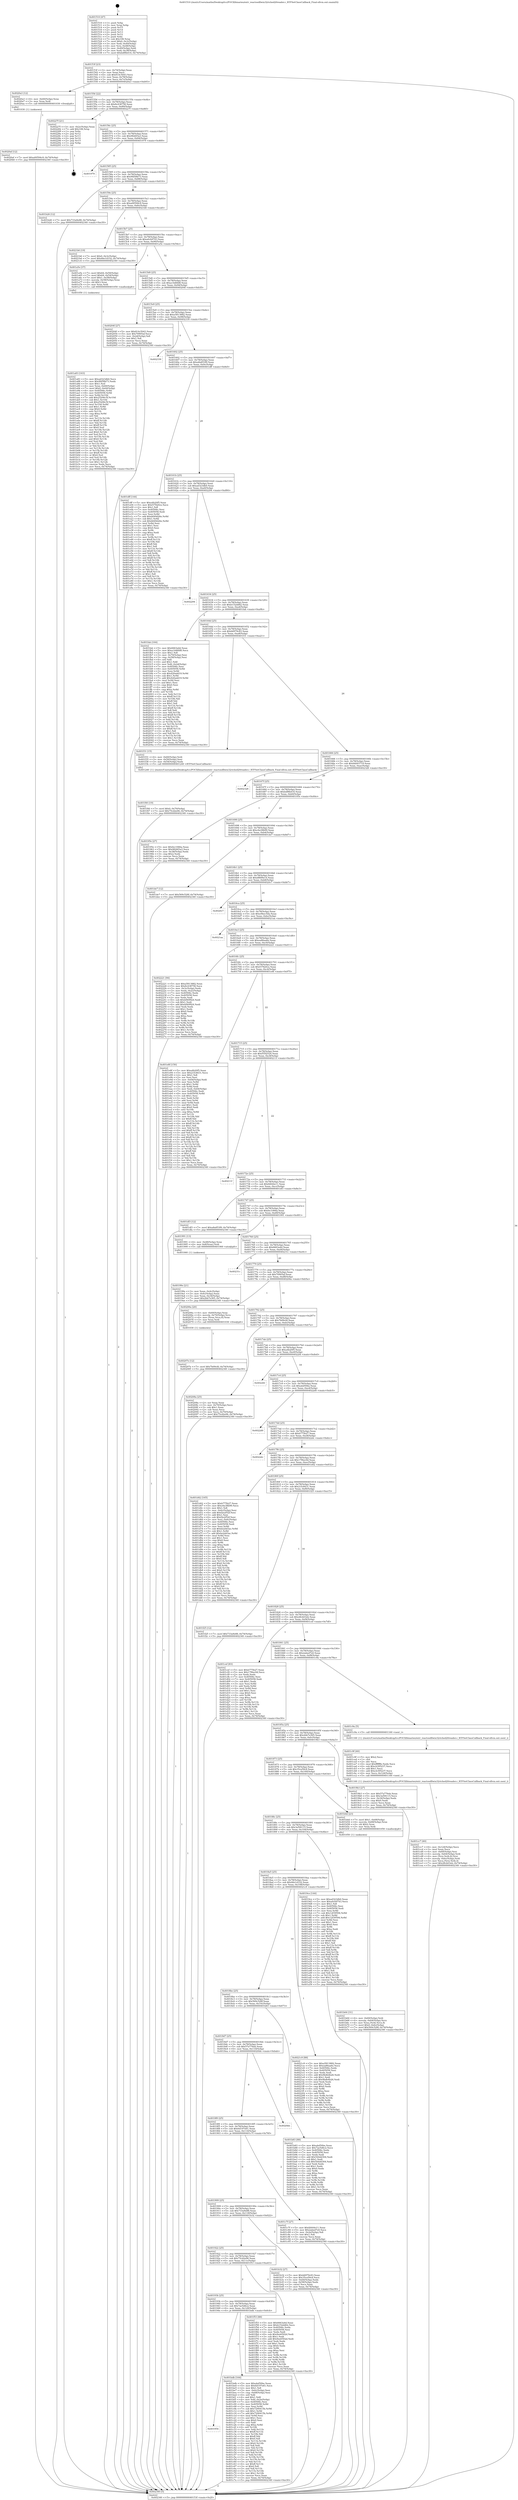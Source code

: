 digraph "0x401510" {
  label = "0x401510 (/mnt/c/Users/mathe/Desktop/tcc/POCII/binaries/extr_reactosdllwin32riched20reader.c_RTFSetClassCallback_Final-ollvm.out::main(0))"
  labelloc = "t"
  node[shape=record]

  Entry [label="",width=0.3,height=0.3,shape=circle,fillcolor=black,style=filled]
  "0x40153f" [label="{
     0x40153f [23]\l
     | [instrs]\l
     &nbsp;&nbsp;0x40153f \<+3\>: mov -0x74(%rbp),%eax\l
     &nbsp;&nbsp;0x401542 \<+2\>: mov %eax,%ecx\l
     &nbsp;&nbsp;0x401544 \<+6\>: sub $0x814c5043,%ecx\l
     &nbsp;&nbsp;0x40154a \<+3\>: mov %eax,-0x78(%rbp)\l
     &nbsp;&nbsp;0x40154d \<+3\>: mov %ecx,-0x7c(%rbp)\l
     &nbsp;&nbsp;0x401550 \<+6\>: je 00000000004020a3 \<main+0xb93\>\l
  }"]
  "0x4020a3" [label="{
     0x4020a3 [12]\l
     | [instrs]\l
     &nbsp;&nbsp;0x4020a3 \<+4\>: mov -0x60(%rbp),%rax\l
     &nbsp;&nbsp;0x4020a7 \<+3\>: mov %rax,%rdi\l
     &nbsp;&nbsp;0x4020aa \<+5\>: call 0000000000401030 \<free@plt\>\l
     | [calls]\l
     &nbsp;&nbsp;0x401030 \{1\} (unknown)\l
  }"]
  "0x401556" [label="{
     0x401556 [22]\l
     | [instrs]\l
     &nbsp;&nbsp;0x401556 \<+5\>: jmp 000000000040155b \<main+0x4b\>\l
     &nbsp;&nbsp;0x40155b \<+3\>: mov -0x78(%rbp),%eax\l
     &nbsp;&nbsp;0x40155e \<+5\>: sub $0x8c438758,%eax\l
     &nbsp;&nbsp;0x401563 \<+3\>: mov %eax,-0x80(%rbp)\l
     &nbsp;&nbsp;0x401566 \<+6\>: je 000000000040227f \<main+0xd6f\>\l
  }"]
  Exit [label="",width=0.3,height=0.3,shape=circle,fillcolor=black,style=filled,peripheries=2]
  "0x40227f" [label="{
     0x40227f [21]\l
     | [instrs]\l
     &nbsp;&nbsp;0x40227f \<+3\>: mov -0x2c(%rbp),%eax\l
     &nbsp;&nbsp;0x402282 \<+7\>: add $0x108,%rsp\l
     &nbsp;&nbsp;0x402289 \<+1\>: pop %rbx\l
     &nbsp;&nbsp;0x40228a \<+2\>: pop %r12\l
     &nbsp;&nbsp;0x40228c \<+2\>: pop %r13\l
     &nbsp;&nbsp;0x40228e \<+2\>: pop %r14\l
     &nbsp;&nbsp;0x402290 \<+2\>: pop %r15\l
     &nbsp;&nbsp;0x402292 \<+1\>: pop %rbp\l
     &nbsp;&nbsp;0x402293 \<+1\>: ret\l
  }"]
  "0x40156c" [label="{
     0x40156c [25]\l
     | [instrs]\l
     &nbsp;&nbsp;0x40156c \<+5\>: jmp 0000000000401571 \<main+0x61\>\l
     &nbsp;&nbsp;0x401571 \<+3\>: mov -0x78(%rbp),%eax\l
     &nbsp;&nbsp;0x401574 \<+5\>: sub $0x9826f3a3,%eax\l
     &nbsp;&nbsp;0x401579 \<+6\>: mov %eax,-0x84(%rbp)\l
     &nbsp;&nbsp;0x40157f \<+6\>: je 0000000000401979 \<main+0x469\>\l
  }"]
  "0x4020af" [label="{
     0x4020af [12]\l
     | [instrs]\l
     &nbsp;&nbsp;0x4020af \<+7\>: movl $0xa00594c9,-0x74(%rbp)\l
     &nbsp;&nbsp;0x4020b6 \<+5\>: jmp 0000000000402340 \<main+0xe30\>\l
  }"]
  "0x401979" [label="{
     0x401979\l
  }", style=dashed]
  "0x401585" [label="{
     0x401585 [25]\l
     | [instrs]\l
     &nbsp;&nbsp;0x401585 \<+5\>: jmp 000000000040158a \<main+0x7a\>\l
     &nbsp;&nbsp;0x40158a \<+3\>: mov -0x78(%rbp),%eax\l
     &nbsp;&nbsp;0x40158d \<+5\>: sub $0x9fd58b73,%eax\l
     &nbsp;&nbsp;0x401592 \<+6\>: mov %eax,-0x88(%rbp)\l
     &nbsp;&nbsp;0x401598 \<+6\>: je 0000000000401b26 \<main+0x616\>\l
  }"]
  "0x40207e" [label="{
     0x40207e [12]\l
     | [instrs]\l
     &nbsp;&nbsp;0x40207e \<+7\>: movl $0x7b09cfd,-0x74(%rbp)\l
     &nbsp;&nbsp;0x402085 \<+5\>: jmp 0000000000402340 \<main+0xe30\>\l
  }"]
  "0x401b26" [label="{
     0x401b26 [12]\l
     | [instrs]\l
     &nbsp;&nbsp;0x401b26 \<+7\>: movl $0x733a9e88,-0x74(%rbp)\l
     &nbsp;&nbsp;0x401b2d \<+5\>: jmp 0000000000402340 \<main+0xe30\>\l
  }"]
  "0x40159e" [label="{
     0x40159e [25]\l
     | [instrs]\l
     &nbsp;&nbsp;0x40159e \<+5\>: jmp 00000000004015a3 \<main+0x93\>\l
     &nbsp;&nbsp;0x4015a3 \<+3\>: mov -0x78(%rbp),%eax\l
     &nbsp;&nbsp;0x4015a6 \<+5\>: sub $0xa00594c9,%eax\l
     &nbsp;&nbsp;0x4015ab \<+6\>: mov %eax,-0x8c(%rbp)\l
     &nbsp;&nbsp;0x4015b1 \<+6\>: je 00000000004021b6 \<main+0xca6\>\l
  }"]
  "0x401f40" [label="{
     0x401f40 [19]\l
     | [instrs]\l
     &nbsp;&nbsp;0x401f40 \<+7\>: movl $0x0,-0x70(%rbp)\l
     &nbsp;&nbsp;0x401f47 \<+7\>: movl $0x75cd2e06,-0x74(%rbp)\l
     &nbsp;&nbsp;0x401f4e \<+5\>: jmp 0000000000402340 \<main+0xe30\>\l
  }"]
  "0x4021b6" [label="{
     0x4021b6 [19]\l
     | [instrs]\l
     &nbsp;&nbsp;0x4021b6 \<+7\>: movl $0x0,-0x3c(%rbp)\l
     &nbsp;&nbsp;0x4021bd \<+7\>: movl $0x46e1d332,-0x74(%rbp)\l
     &nbsp;&nbsp;0x4021c4 \<+5\>: jmp 0000000000402340 \<main+0xe30\>\l
  }"]
  "0x4015b7" [label="{
     0x4015b7 [25]\l
     | [instrs]\l
     &nbsp;&nbsp;0x4015b7 \<+5\>: jmp 00000000004015bc \<main+0xac\>\l
     &nbsp;&nbsp;0x4015bc \<+3\>: mov -0x78(%rbp),%eax\l
     &nbsp;&nbsp;0x4015bf \<+5\>: sub $0xa0cb9743,%eax\l
     &nbsp;&nbsp;0x4015c4 \<+6\>: mov %eax,-0x90(%rbp)\l
     &nbsp;&nbsp;0x4015ca \<+6\>: je 0000000000401a5e \<main+0x54e\>\l
  }"]
  "0x401cc7" [label="{
     0x401cc7 [40]\l
     | [instrs]\l
     &nbsp;&nbsp;0x401cc7 \<+6\>: mov -0x124(%rbp),%ecx\l
     &nbsp;&nbsp;0x401ccd \<+3\>: imul %eax,%ecx\l
     &nbsp;&nbsp;0x401cd0 \<+4\>: mov -0x60(%rbp),%rsi\l
     &nbsp;&nbsp;0x401cd4 \<+4\>: movslq -0x64(%rbp),%rdi\l
     &nbsp;&nbsp;0x401cd8 \<+4\>: mov (%rsi,%rdi,8),%rsi\l
     &nbsp;&nbsp;0x401cdc \<+4\>: movslq -0x6c(%rbp),%rdi\l
     &nbsp;&nbsp;0x401ce0 \<+3\>: mov %ecx,(%rsi,%rdi,4)\l
     &nbsp;&nbsp;0x401ce3 \<+7\>: movl $0x28cb03eb,-0x74(%rbp)\l
     &nbsp;&nbsp;0x401cea \<+5\>: jmp 0000000000402340 \<main+0xe30\>\l
  }"]
  "0x401a5e" [label="{
     0x401a5e [37]\l
     | [instrs]\l
     &nbsp;&nbsp;0x401a5e \<+7\>: movl $0x64,-0x50(%rbp)\l
     &nbsp;&nbsp;0x401a65 \<+7\>: movl $0x64,-0x54(%rbp)\l
     &nbsp;&nbsp;0x401a6c \<+7\>: movl $0x1,-0x58(%rbp)\l
     &nbsp;&nbsp;0x401a73 \<+4\>: movslq -0x58(%rbp),%rax\l
     &nbsp;&nbsp;0x401a77 \<+4\>: shl $0x3,%rax\l
     &nbsp;&nbsp;0x401a7b \<+3\>: mov %rax,%rdi\l
     &nbsp;&nbsp;0x401a7e \<+5\>: call 0000000000401050 \<malloc@plt\>\l
     | [calls]\l
     &nbsp;&nbsp;0x401050 \{1\} (unknown)\l
  }"]
  "0x4015d0" [label="{
     0x4015d0 [25]\l
     | [instrs]\l
     &nbsp;&nbsp;0x4015d0 \<+5\>: jmp 00000000004015d5 \<main+0xc5\>\l
     &nbsp;&nbsp;0x4015d5 \<+3\>: mov -0x78(%rbp),%eax\l
     &nbsp;&nbsp;0x4015d8 \<+5\>: sub $0xa14d6fd8,%eax\l
     &nbsp;&nbsp;0x4015dd \<+6\>: mov %eax,-0x94(%rbp)\l
     &nbsp;&nbsp;0x4015e3 \<+6\>: je 000000000040204f \<main+0xb3f\>\l
  }"]
  "0x401c9f" [label="{
     0x401c9f [40]\l
     | [instrs]\l
     &nbsp;&nbsp;0x401c9f \<+5\>: mov $0x2,%ecx\l
     &nbsp;&nbsp;0x401ca4 \<+1\>: cltd\l
     &nbsp;&nbsp;0x401ca5 \<+2\>: idiv %ecx\l
     &nbsp;&nbsp;0x401ca7 \<+6\>: imul $0xfffffffe,%edx,%ecx\l
     &nbsp;&nbsp;0x401cad \<+6\>: sub $0xcb395237,%ecx\l
     &nbsp;&nbsp;0x401cb3 \<+3\>: add $0x1,%ecx\l
     &nbsp;&nbsp;0x401cb6 \<+6\>: add $0xcb395237,%ecx\l
     &nbsp;&nbsp;0x401cbc \<+6\>: mov %ecx,-0x124(%rbp)\l
     &nbsp;&nbsp;0x401cc2 \<+5\>: call 0000000000401160 \<next_i\>\l
     | [calls]\l
     &nbsp;&nbsp;0x401160 \{1\} (/mnt/c/Users/mathe/Desktop/tcc/POCII/binaries/extr_reactosdllwin32riched20reader.c_RTFSetClassCallback_Final-ollvm.out::next_i)\l
  }"]
  "0x40204f" [label="{
     0x40204f [27]\l
     | [instrs]\l
     &nbsp;&nbsp;0x40204f \<+5\>: mov $0x814c5043,%eax\l
     &nbsp;&nbsp;0x402054 \<+5\>: mov $0x70905af,%ecx\l
     &nbsp;&nbsp;0x402059 \<+3\>: mov -0x2d(%rbp),%dl\l
     &nbsp;&nbsp;0x40205c \<+3\>: test $0x1,%dl\l
     &nbsp;&nbsp;0x40205f \<+3\>: cmovne %ecx,%eax\l
     &nbsp;&nbsp;0x402062 \<+3\>: mov %eax,-0x74(%rbp)\l
     &nbsp;&nbsp;0x402065 \<+5\>: jmp 0000000000402340 \<main+0xe30\>\l
  }"]
  "0x4015e9" [label="{
     0x4015e9 [25]\l
     | [instrs]\l
     &nbsp;&nbsp;0x4015e9 \<+5\>: jmp 00000000004015ee \<main+0xde\>\l
     &nbsp;&nbsp;0x4015ee \<+3\>: mov -0x78(%rbp),%eax\l
     &nbsp;&nbsp;0x4015f1 \<+5\>: sub $0xa5813882,%eax\l
     &nbsp;&nbsp;0x4015f6 \<+6\>: mov %eax,-0x98(%rbp)\l
     &nbsp;&nbsp;0x4015fc \<+6\>: je 0000000000402339 \<main+0xe29\>\l
  }"]
  "0x401954" [label="{
     0x401954\l
  }", style=dashed]
  "0x402339" [label="{
     0x402339\l
  }", style=dashed]
  "0x401602" [label="{
     0x401602 [25]\l
     | [instrs]\l
     &nbsp;&nbsp;0x401602 \<+5\>: jmp 0000000000401607 \<main+0xf7\>\l
     &nbsp;&nbsp;0x401607 \<+3\>: mov -0x78(%rbp),%eax\l
     &nbsp;&nbsp;0x40160a \<+5\>: sub $0xa8a853f9,%eax\l
     &nbsp;&nbsp;0x40160f \<+6\>: mov %eax,-0x9c(%rbp)\l
     &nbsp;&nbsp;0x401615 \<+6\>: je 0000000000401dff \<main+0x8ef\>\l
  }"]
  "0x401bdb" [label="{
     0x401bdb [164]\l
     | [instrs]\l
     &nbsp;&nbsp;0x401bdb \<+5\>: mov $0xabd50be,%eax\l
     &nbsp;&nbsp;0x401be0 \<+5\>: mov $0x6d197e61,%ecx\l
     &nbsp;&nbsp;0x401be5 \<+2\>: mov $0x1,%dl\l
     &nbsp;&nbsp;0x401be7 \<+3\>: mov -0x6c(%rbp),%esi\l
     &nbsp;&nbsp;0x401bea \<+3\>: cmp -0x68(%rbp),%esi\l
     &nbsp;&nbsp;0x401bed \<+4\>: setl %dil\l
     &nbsp;&nbsp;0x401bf1 \<+4\>: and $0x1,%dil\l
     &nbsp;&nbsp;0x401bf5 \<+4\>: mov %dil,-0x2e(%rbp)\l
     &nbsp;&nbsp;0x401bf9 \<+7\>: mov 0x40506c,%esi\l
     &nbsp;&nbsp;0x401c00 \<+8\>: mov 0x405058,%r8d\l
     &nbsp;&nbsp;0x401c08 \<+3\>: mov %esi,%r9d\l
     &nbsp;&nbsp;0x401c0b \<+7\>: sub $0x7290415b,%r9d\l
     &nbsp;&nbsp;0x401c12 \<+4\>: sub $0x1,%r9d\l
     &nbsp;&nbsp;0x401c16 \<+7\>: add $0x7290415b,%r9d\l
     &nbsp;&nbsp;0x401c1d \<+4\>: imul %r9d,%esi\l
     &nbsp;&nbsp;0x401c21 \<+3\>: and $0x1,%esi\l
     &nbsp;&nbsp;0x401c24 \<+3\>: cmp $0x0,%esi\l
     &nbsp;&nbsp;0x401c27 \<+4\>: sete %dil\l
     &nbsp;&nbsp;0x401c2b \<+4\>: cmp $0xa,%r8d\l
     &nbsp;&nbsp;0x401c2f \<+4\>: setl %r10b\l
     &nbsp;&nbsp;0x401c33 \<+3\>: mov %dil,%r11b\l
     &nbsp;&nbsp;0x401c36 \<+4\>: xor $0xff,%r11b\l
     &nbsp;&nbsp;0x401c3a \<+3\>: mov %r10b,%bl\l
     &nbsp;&nbsp;0x401c3d \<+3\>: xor $0xff,%bl\l
     &nbsp;&nbsp;0x401c40 \<+3\>: xor $0x0,%dl\l
     &nbsp;&nbsp;0x401c43 \<+3\>: mov %r11b,%r14b\l
     &nbsp;&nbsp;0x401c46 \<+4\>: and $0x0,%r14b\l
     &nbsp;&nbsp;0x401c4a \<+3\>: and %dl,%dil\l
     &nbsp;&nbsp;0x401c4d \<+3\>: mov %bl,%r15b\l
     &nbsp;&nbsp;0x401c50 \<+4\>: and $0x0,%r15b\l
     &nbsp;&nbsp;0x401c54 \<+3\>: and %dl,%r10b\l
     &nbsp;&nbsp;0x401c57 \<+3\>: or %dil,%r14b\l
     &nbsp;&nbsp;0x401c5a \<+3\>: or %r10b,%r15b\l
     &nbsp;&nbsp;0x401c5d \<+3\>: xor %r15b,%r14b\l
     &nbsp;&nbsp;0x401c60 \<+3\>: or %bl,%r11b\l
     &nbsp;&nbsp;0x401c63 \<+4\>: xor $0xff,%r11b\l
     &nbsp;&nbsp;0x401c67 \<+3\>: or $0x0,%dl\l
     &nbsp;&nbsp;0x401c6a \<+3\>: and %dl,%r11b\l
     &nbsp;&nbsp;0x401c6d \<+3\>: or %r11b,%r14b\l
     &nbsp;&nbsp;0x401c70 \<+4\>: test $0x1,%r14b\l
     &nbsp;&nbsp;0x401c74 \<+3\>: cmovne %ecx,%eax\l
     &nbsp;&nbsp;0x401c77 \<+3\>: mov %eax,-0x74(%rbp)\l
     &nbsp;&nbsp;0x401c7a \<+5\>: jmp 0000000000402340 \<main+0xe30\>\l
  }"]
  "0x401dff" [label="{
     0x401dff [144]\l
     | [instrs]\l
     &nbsp;&nbsp;0x401dff \<+5\>: mov $0xa4b20f5,%eax\l
     &nbsp;&nbsp;0x401e04 \<+5\>: mov $0xf37820ce,%ecx\l
     &nbsp;&nbsp;0x401e09 \<+2\>: mov $0x1,%dl\l
     &nbsp;&nbsp;0x401e0b \<+7\>: mov 0x40506c,%esi\l
     &nbsp;&nbsp;0x401e12 \<+7\>: mov 0x405058,%edi\l
     &nbsp;&nbsp;0x401e19 \<+3\>: mov %esi,%r8d\l
     &nbsp;&nbsp;0x401e1c \<+7\>: add $0xb649d26e,%r8d\l
     &nbsp;&nbsp;0x401e23 \<+4\>: sub $0x1,%r8d\l
     &nbsp;&nbsp;0x401e27 \<+7\>: sub $0xb649d26e,%r8d\l
     &nbsp;&nbsp;0x401e2e \<+4\>: imul %r8d,%esi\l
     &nbsp;&nbsp;0x401e32 \<+3\>: and $0x1,%esi\l
     &nbsp;&nbsp;0x401e35 \<+3\>: cmp $0x0,%esi\l
     &nbsp;&nbsp;0x401e38 \<+4\>: sete %r9b\l
     &nbsp;&nbsp;0x401e3c \<+3\>: cmp $0xa,%edi\l
     &nbsp;&nbsp;0x401e3f \<+4\>: setl %r10b\l
     &nbsp;&nbsp;0x401e43 \<+3\>: mov %r9b,%r11b\l
     &nbsp;&nbsp;0x401e46 \<+4\>: xor $0xff,%r11b\l
     &nbsp;&nbsp;0x401e4a \<+3\>: mov %r10b,%bl\l
     &nbsp;&nbsp;0x401e4d \<+3\>: xor $0xff,%bl\l
     &nbsp;&nbsp;0x401e50 \<+3\>: xor $0x1,%dl\l
     &nbsp;&nbsp;0x401e53 \<+3\>: mov %r11b,%r14b\l
     &nbsp;&nbsp;0x401e56 \<+4\>: and $0xff,%r14b\l
     &nbsp;&nbsp;0x401e5a \<+3\>: and %dl,%r9b\l
     &nbsp;&nbsp;0x401e5d \<+3\>: mov %bl,%r15b\l
     &nbsp;&nbsp;0x401e60 \<+4\>: and $0xff,%r15b\l
     &nbsp;&nbsp;0x401e64 \<+3\>: and %dl,%r10b\l
     &nbsp;&nbsp;0x401e67 \<+3\>: or %r9b,%r14b\l
     &nbsp;&nbsp;0x401e6a \<+3\>: or %r10b,%r15b\l
     &nbsp;&nbsp;0x401e6d \<+3\>: xor %r15b,%r14b\l
     &nbsp;&nbsp;0x401e70 \<+3\>: or %bl,%r11b\l
     &nbsp;&nbsp;0x401e73 \<+4\>: xor $0xff,%r11b\l
     &nbsp;&nbsp;0x401e77 \<+3\>: or $0x1,%dl\l
     &nbsp;&nbsp;0x401e7a \<+3\>: and %dl,%r11b\l
     &nbsp;&nbsp;0x401e7d \<+3\>: or %r11b,%r14b\l
     &nbsp;&nbsp;0x401e80 \<+4\>: test $0x1,%r14b\l
     &nbsp;&nbsp;0x401e84 \<+3\>: cmovne %ecx,%eax\l
     &nbsp;&nbsp;0x401e87 \<+3\>: mov %eax,-0x74(%rbp)\l
     &nbsp;&nbsp;0x401e8a \<+5\>: jmp 0000000000402340 \<main+0xe30\>\l
  }"]
  "0x40161b" [label="{
     0x40161b [25]\l
     | [instrs]\l
     &nbsp;&nbsp;0x40161b \<+5\>: jmp 0000000000401620 \<main+0x110\>\l
     &nbsp;&nbsp;0x401620 \<+3\>: mov -0x78(%rbp),%eax\l
     &nbsp;&nbsp;0x401623 \<+5\>: sub $0xad323db0,%eax\l
     &nbsp;&nbsp;0x401628 \<+6\>: mov %eax,-0xa0(%rbp)\l
     &nbsp;&nbsp;0x40162e \<+6\>: je 0000000000402294 \<main+0xd84\>\l
  }"]
  "0x40193b" [label="{
     0x40193b [25]\l
     | [instrs]\l
     &nbsp;&nbsp;0x40193b \<+5\>: jmp 0000000000401940 \<main+0x430\>\l
     &nbsp;&nbsp;0x401940 \<+3\>: mov -0x78(%rbp),%eax\l
     &nbsp;&nbsp;0x401943 \<+5\>: sub $0x7ae5d6c2,%eax\l
     &nbsp;&nbsp;0x401948 \<+6\>: mov %eax,-0x120(%rbp)\l
     &nbsp;&nbsp;0x40194e \<+6\>: je 0000000000401bdb \<main+0x6cb\>\l
  }"]
  "0x402294" [label="{
     0x402294\l
  }", style=dashed]
  "0x401634" [label="{
     0x401634 [25]\l
     | [instrs]\l
     &nbsp;&nbsp;0x401634 \<+5\>: jmp 0000000000401639 \<main+0x129\>\l
     &nbsp;&nbsp;0x401639 \<+3\>: mov -0x78(%rbp),%eax\l
     &nbsp;&nbsp;0x40163c \<+5\>: sub $0xb152dd62,%eax\l
     &nbsp;&nbsp;0x401641 \<+6\>: mov %eax,-0xa4(%rbp)\l
     &nbsp;&nbsp;0x401647 \<+6\>: je 0000000000401fab \<main+0xa9b\>\l
  }"]
  "0x401f53" [label="{
     0x401f53 [88]\l
     | [instrs]\l
     &nbsp;&nbsp;0x401f53 \<+5\>: mov $0x6663a4d,%eax\l
     &nbsp;&nbsp;0x401f58 \<+5\>: mov $0xb152dd62,%ecx\l
     &nbsp;&nbsp;0x401f5d \<+7\>: mov 0x40506c,%edx\l
     &nbsp;&nbsp;0x401f64 \<+7\>: mov 0x405058,%esi\l
     &nbsp;&nbsp;0x401f6b \<+2\>: mov %edx,%edi\l
     &nbsp;&nbsp;0x401f6d \<+6\>: sub $0x9ee6502d,%edi\l
     &nbsp;&nbsp;0x401f73 \<+3\>: sub $0x1,%edi\l
     &nbsp;&nbsp;0x401f76 \<+6\>: add $0x9ee6502d,%edi\l
     &nbsp;&nbsp;0x401f7c \<+3\>: imul %edi,%edx\l
     &nbsp;&nbsp;0x401f7f \<+3\>: and $0x1,%edx\l
     &nbsp;&nbsp;0x401f82 \<+3\>: cmp $0x0,%edx\l
     &nbsp;&nbsp;0x401f85 \<+4\>: sete %r8b\l
     &nbsp;&nbsp;0x401f89 \<+3\>: cmp $0xa,%esi\l
     &nbsp;&nbsp;0x401f8c \<+4\>: setl %r9b\l
     &nbsp;&nbsp;0x401f90 \<+3\>: mov %r8b,%r10b\l
     &nbsp;&nbsp;0x401f93 \<+3\>: and %r9b,%r10b\l
     &nbsp;&nbsp;0x401f96 \<+3\>: xor %r9b,%r8b\l
     &nbsp;&nbsp;0x401f99 \<+3\>: or %r8b,%r10b\l
     &nbsp;&nbsp;0x401f9c \<+4\>: test $0x1,%r10b\l
     &nbsp;&nbsp;0x401fa0 \<+3\>: cmovne %ecx,%eax\l
     &nbsp;&nbsp;0x401fa3 \<+3\>: mov %eax,-0x74(%rbp)\l
     &nbsp;&nbsp;0x401fa6 \<+5\>: jmp 0000000000402340 \<main+0xe30\>\l
  }"]
  "0x401fab" [label="{
     0x401fab [164]\l
     | [instrs]\l
     &nbsp;&nbsp;0x401fab \<+5\>: mov $0x6663a4d,%eax\l
     &nbsp;&nbsp;0x401fb0 \<+5\>: mov $0xa14d6fd8,%ecx\l
     &nbsp;&nbsp;0x401fb5 \<+2\>: mov $0x1,%dl\l
     &nbsp;&nbsp;0x401fb7 \<+3\>: mov -0x70(%rbp),%esi\l
     &nbsp;&nbsp;0x401fba \<+3\>: cmp -0x58(%rbp),%esi\l
     &nbsp;&nbsp;0x401fbd \<+4\>: setl %dil\l
     &nbsp;&nbsp;0x401fc1 \<+4\>: and $0x1,%dil\l
     &nbsp;&nbsp;0x401fc5 \<+4\>: mov %dil,-0x2d(%rbp)\l
     &nbsp;&nbsp;0x401fc9 \<+7\>: mov 0x40506c,%esi\l
     &nbsp;&nbsp;0x401fd0 \<+8\>: mov 0x405058,%r8d\l
     &nbsp;&nbsp;0x401fd8 \<+3\>: mov %esi,%r9d\l
     &nbsp;&nbsp;0x401fdb \<+7\>: sub $0x420add19,%r9d\l
     &nbsp;&nbsp;0x401fe2 \<+4\>: sub $0x1,%r9d\l
     &nbsp;&nbsp;0x401fe6 \<+7\>: add $0x420add19,%r9d\l
     &nbsp;&nbsp;0x401fed \<+4\>: imul %r9d,%esi\l
     &nbsp;&nbsp;0x401ff1 \<+3\>: and $0x1,%esi\l
     &nbsp;&nbsp;0x401ff4 \<+3\>: cmp $0x0,%esi\l
     &nbsp;&nbsp;0x401ff7 \<+4\>: sete %dil\l
     &nbsp;&nbsp;0x401ffb \<+4\>: cmp $0xa,%r8d\l
     &nbsp;&nbsp;0x401fff \<+4\>: setl %r10b\l
     &nbsp;&nbsp;0x402003 \<+3\>: mov %dil,%r11b\l
     &nbsp;&nbsp;0x402006 \<+4\>: xor $0xff,%r11b\l
     &nbsp;&nbsp;0x40200a \<+3\>: mov %r10b,%bl\l
     &nbsp;&nbsp;0x40200d \<+3\>: xor $0xff,%bl\l
     &nbsp;&nbsp;0x402010 \<+3\>: xor $0x1,%dl\l
     &nbsp;&nbsp;0x402013 \<+3\>: mov %r11b,%r14b\l
     &nbsp;&nbsp;0x402016 \<+4\>: and $0xff,%r14b\l
     &nbsp;&nbsp;0x40201a \<+3\>: and %dl,%dil\l
     &nbsp;&nbsp;0x40201d \<+3\>: mov %bl,%r15b\l
     &nbsp;&nbsp;0x402020 \<+4\>: and $0xff,%r15b\l
     &nbsp;&nbsp;0x402024 \<+3\>: and %dl,%r10b\l
     &nbsp;&nbsp;0x402027 \<+3\>: or %dil,%r14b\l
     &nbsp;&nbsp;0x40202a \<+3\>: or %r10b,%r15b\l
     &nbsp;&nbsp;0x40202d \<+3\>: xor %r15b,%r14b\l
     &nbsp;&nbsp;0x402030 \<+3\>: or %bl,%r11b\l
     &nbsp;&nbsp;0x402033 \<+4\>: xor $0xff,%r11b\l
     &nbsp;&nbsp;0x402037 \<+3\>: or $0x1,%dl\l
     &nbsp;&nbsp;0x40203a \<+3\>: and %dl,%r11b\l
     &nbsp;&nbsp;0x40203d \<+3\>: or %r11b,%r14b\l
     &nbsp;&nbsp;0x402040 \<+4\>: test $0x1,%r14b\l
     &nbsp;&nbsp;0x402044 \<+3\>: cmovne %ecx,%eax\l
     &nbsp;&nbsp;0x402047 \<+3\>: mov %eax,-0x74(%rbp)\l
     &nbsp;&nbsp;0x40204a \<+5\>: jmp 0000000000402340 \<main+0xe30\>\l
  }"]
  "0x40164d" [label="{
     0x40164d [25]\l
     | [instrs]\l
     &nbsp;&nbsp;0x40164d \<+5\>: jmp 0000000000401652 \<main+0x142\>\l
     &nbsp;&nbsp;0x401652 \<+3\>: mov -0x78(%rbp),%eax\l
     &nbsp;&nbsp;0x401655 \<+5\>: sub $0xb6979c83,%eax\l
     &nbsp;&nbsp;0x40165a \<+6\>: mov %eax,-0xa8(%rbp)\l
     &nbsp;&nbsp;0x401660 \<+6\>: je 0000000000401f31 \<main+0xa21\>\l
  }"]
  "0x401b64" [label="{
     0x401b64 [31]\l
     | [instrs]\l
     &nbsp;&nbsp;0x401b64 \<+4\>: mov -0x60(%rbp),%rdi\l
     &nbsp;&nbsp;0x401b68 \<+4\>: movslq -0x64(%rbp),%rcx\l
     &nbsp;&nbsp;0x401b6c \<+4\>: mov %rax,(%rdi,%rcx,8)\l
     &nbsp;&nbsp;0x401b70 \<+7\>: movl $0x0,-0x6c(%rbp)\l
     &nbsp;&nbsp;0x401b77 \<+7\>: movl $0x569c528f,-0x74(%rbp)\l
     &nbsp;&nbsp;0x401b7e \<+5\>: jmp 0000000000402340 \<main+0xe30\>\l
  }"]
  "0x401f31" [label="{
     0x401f31 [15]\l
     | [instrs]\l
     &nbsp;&nbsp;0x401f31 \<+4\>: mov -0x60(%rbp),%rdi\l
     &nbsp;&nbsp;0x401f35 \<+3\>: mov -0x50(%rbp),%esi\l
     &nbsp;&nbsp;0x401f38 \<+3\>: mov -0x54(%rbp),%edx\l
     &nbsp;&nbsp;0x401f3b \<+5\>: call 0000000000401240 \<RTFSetClassCallback\>\l
     | [calls]\l
     &nbsp;&nbsp;0x401240 \{1\} (/mnt/c/Users/mathe/Desktop/tcc/POCII/binaries/extr_reactosdllwin32riched20reader.c_RTFSetClassCallback_Final-ollvm.out::RTFSetClassCallback)\l
  }"]
  "0x401666" [label="{
     0x401666 [25]\l
     | [instrs]\l
     &nbsp;&nbsp;0x401666 \<+5\>: jmp 000000000040166b \<main+0x15b\>\l
     &nbsp;&nbsp;0x40166b \<+3\>: mov -0x78(%rbp),%eax\l
     &nbsp;&nbsp;0x40166e \<+5\>: sub $0xbbb93719,%eax\l
     &nbsp;&nbsp;0x401673 \<+6\>: mov %eax,-0xac(%rbp)\l
     &nbsp;&nbsp;0x401679 \<+6\>: je 0000000000402328 \<main+0xe18\>\l
  }"]
  "0x401922" [label="{
     0x401922 [25]\l
     | [instrs]\l
     &nbsp;&nbsp;0x401922 \<+5\>: jmp 0000000000401927 \<main+0x417\>\l
     &nbsp;&nbsp;0x401927 \<+3\>: mov -0x78(%rbp),%eax\l
     &nbsp;&nbsp;0x40192a \<+5\>: sub $0x75cd2e06,%eax\l
     &nbsp;&nbsp;0x40192f \<+6\>: mov %eax,-0x11c(%rbp)\l
     &nbsp;&nbsp;0x401935 \<+6\>: je 0000000000401f53 \<main+0xa43\>\l
  }"]
  "0x402328" [label="{
     0x402328\l
  }", style=dashed]
  "0x40167f" [label="{
     0x40167f [25]\l
     | [instrs]\l
     &nbsp;&nbsp;0x40167f \<+5\>: jmp 0000000000401684 \<main+0x174\>\l
     &nbsp;&nbsp;0x401684 \<+3\>: mov -0x78(%rbp),%eax\l
     &nbsp;&nbsp;0x401687 \<+5\>: sub $0xbdf8b416,%eax\l
     &nbsp;&nbsp;0x40168c \<+6\>: mov %eax,-0xb0(%rbp)\l
     &nbsp;&nbsp;0x401692 \<+6\>: je 000000000040195e \<main+0x44e\>\l
  }"]
  "0x401b32" [label="{
     0x401b32 [27]\l
     | [instrs]\l
     &nbsp;&nbsp;0x401b32 \<+5\>: mov $0xb6979c83,%eax\l
     &nbsp;&nbsp;0x401b37 \<+5\>: mov $0x35ca59c8,%ecx\l
     &nbsp;&nbsp;0x401b3c \<+3\>: mov -0x64(%rbp),%edx\l
     &nbsp;&nbsp;0x401b3f \<+3\>: cmp -0x58(%rbp),%edx\l
     &nbsp;&nbsp;0x401b42 \<+3\>: cmovl %ecx,%eax\l
     &nbsp;&nbsp;0x401b45 \<+3\>: mov %eax,-0x74(%rbp)\l
     &nbsp;&nbsp;0x401b48 \<+5\>: jmp 0000000000402340 \<main+0xe30\>\l
  }"]
  "0x40195e" [label="{
     0x40195e [27]\l
     | [instrs]\l
     &nbsp;&nbsp;0x40195e \<+5\>: mov $0xfec1066a,%eax\l
     &nbsp;&nbsp;0x401963 \<+5\>: mov $0x9826f3a3,%ecx\l
     &nbsp;&nbsp;0x401968 \<+3\>: mov -0x38(%rbp),%edx\l
     &nbsp;&nbsp;0x40196b \<+3\>: cmp $0x2,%edx\l
     &nbsp;&nbsp;0x40196e \<+3\>: cmovne %ecx,%eax\l
     &nbsp;&nbsp;0x401971 \<+3\>: mov %eax,-0x74(%rbp)\l
     &nbsp;&nbsp;0x401974 \<+5\>: jmp 0000000000402340 \<main+0xe30\>\l
  }"]
  "0x401698" [label="{
     0x401698 [25]\l
     | [instrs]\l
     &nbsp;&nbsp;0x401698 \<+5\>: jmp 000000000040169d \<main+0x18d\>\l
     &nbsp;&nbsp;0x40169d \<+3\>: mov -0x78(%rbp),%eax\l
     &nbsp;&nbsp;0x4016a0 \<+5\>: sub $0xc6a38b99,%eax\l
     &nbsp;&nbsp;0x4016a5 \<+6\>: mov %eax,-0xb4(%rbp)\l
     &nbsp;&nbsp;0x4016ab \<+6\>: je 0000000000401de7 \<main+0x8d7\>\l
  }"]
  "0x402340" [label="{
     0x402340 [5]\l
     | [instrs]\l
     &nbsp;&nbsp;0x402340 \<+5\>: jmp 000000000040153f \<main+0x2f\>\l
  }"]
  "0x401510" [label="{
     0x401510 [47]\l
     | [instrs]\l
     &nbsp;&nbsp;0x401510 \<+1\>: push %rbp\l
     &nbsp;&nbsp;0x401511 \<+3\>: mov %rsp,%rbp\l
     &nbsp;&nbsp;0x401514 \<+2\>: push %r15\l
     &nbsp;&nbsp;0x401516 \<+2\>: push %r14\l
     &nbsp;&nbsp;0x401518 \<+2\>: push %r13\l
     &nbsp;&nbsp;0x40151a \<+2\>: push %r12\l
     &nbsp;&nbsp;0x40151c \<+1\>: push %rbx\l
     &nbsp;&nbsp;0x40151d \<+7\>: sub $0x108,%rsp\l
     &nbsp;&nbsp;0x401524 \<+7\>: movl $0x0,-0x3c(%rbp)\l
     &nbsp;&nbsp;0x40152b \<+3\>: mov %edi,-0x40(%rbp)\l
     &nbsp;&nbsp;0x40152e \<+4\>: mov %rsi,-0x48(%rbp)\l
     &nbsp;&nbsp;0x401532 \<+3\>: mov -0x40(%rbp),%edi\l
     &nbsp;&nbsp;0x401535 \<+3\>: mov %edi,-0x38(%rbp)\l
     &nbsp;&nbsp;0x401538 \<+7\>: movl $0xbdf8b416,-0x74(%rbp)\l
  }"]
  "0x401909" [label="{
     0x401909 [25]\l
     | [instrs]\l
     &nbsp;&nbsp;0x401909 \<+5\>: jmp 000000000040190e \<main+0x3fe\>\l
     &nbsp;&nbsp;0x40190e \<+3\>: mov -0x78(%rbp),%eax\l
     &nbsp;&nbsp;0x401911 \<+5\>: sub $0x733a9e88,%eax\l
     &nbsp;&nbsp;0x401916 \<+6\>: mov %eax,-0x118(%rbp)\l
     &nbsp;&nbsp;0x40191c \<+6\>: je 0000000000401b32 \<main+0x622\>\l
  }"]
  "0x401de7" [label="{
     0x401de7 [12]\l
     | [instrs]\l
     &nbsp;&nbsp;0x401de7 \<+7\>: movl $0x569c528f,-0x74(%rbp)\l
     &nbsp;&nbsp;0x401dee \<+5\>: jmp 0000000000402340 \<main+0xe30\>\l
  }"]
  "0x4016b1" [label="{
     0x4016b1 [25]\l
     | [instrs]\l
     &nbsp;&nbsp;0x4016b1 \<+5\>: jmp 00000000004016b6 \<main+0x1a6\>\l
     &nbsp;&nbsp;0x4016b6 \<+3\>: mov -0x78(%rbp),%eax\l
     &nbsp;&nbsp;0x4016b9 \<+5\>: sub $0xd86f9e14,%eax\l
     &nbsp;&nbsp;0x4016be \<+6\>: mov %eax,-0xb8(%rbp)\l
     &nbsp;&nbsp;0x4016c4 \<+6\>: je 00000000004020c7 \<main+0xbb7\>\l
  }"]
  "0x401c7f" [label="{
     0x401c7f [27]\l
     | [instrs]\l
     &nbsp;&nbsp;0x401c7f \<+5\>: mov $0xfd444e11,%eax\l
     &nbsp;&nbsp;0x401c84 \<+5\>: mov $0x2abed7e0,%ecx\l
     &nbsp;&nbsp;0x401c89 \<+3\>: mov -0x2e(%rbp),%dl\l
     &nbsp;&nbsp;0x401c8c \<+3\>: test $0x1,%dl\l
     &nbsp;&nbsp;0x401c8f \<+3\>: cmovne %ecx,%eax\l
     &nbsp;&nbsp;0x401c92 \<+3\>: mov %eax,-0x74(%rbp)\l
     &nbsp;&nbsp;0x401c95 \<+5\>: jmp 0000000000402340 \<main+0xe30\>\l
  }"]
  "0x4020c7" [label="{
     0x4020c7\l
  }", style=dashed]
  "0x4016ca" [label="{
     0x4016ca [25]\l
     | [instrs]\l
     &nbsp;&nbsp;0x4016ca \<+5\>: jmp 00000000004016cf \<main+0x1bf\>\l
     &nbsp;&nbsp;0x4016cf \<+3\>: mov -0x78(%rbp),%eax\l
     &nbsp;&nbsp;0x4016d2 \<+5\>: sub $0xe9bec5da,%eax\l
     &nbsp;&nbsp;0x4016d7 \<+6\>: mov %eax,-0xbc(%rbp)\l
     &nbsp;&nbsp;0x4016dd \<+6\>: je 00000000004021aa \<main+0xc9a\>\l
  }"]
  "0x4018f0" [label="{
     0x4018f0 [25]\l
     | [instrs]\l
     &nbsp;&nbsp;0x4018f0 \<+5\>: jmp 00000000004018f5 \<main+0x3e5\>\l
     &nbsp;&nbsp;0x4018f5 \<+3\>: mov -0x78(%rbp),%eax\l
     &nbsp;&nbsp;0x4018f8 \<+5\>: sub $0x6d197e61,%eax\l
     &nbsp;&nbsp;0x4018fd \<+6\>: mov %eax,-0x114(%rbp)\l
     &nbsp;&nbsp;0x401903 \<+6\>: je 0000000000401c7f \<main+0x76f\>\l
  }"]
  "0x4021aa" [label="{
     0x4021aa\l
  }", style=dashed]
  "0x4016e3" [label="{
     0x4016e3 [25]\l
     | [instrs]\l
     &nbsp;&nbsp;0x4016e3 \<+5\>: jmp 00000000004016e8 \<main+0x1d8\>\l
     &nbsp;&nbsp;0x4016e8 \<+3\>: mov -0x78(%rbp),%eax\l
     &nbsp;&nbsp;0x4016eb \<+5\>: sub $0xea86aa6e,%eax\l
     &nbsp;&nbsp;0x4016f0 \<+6\>: mov %eax,-0xc0(%rbp)\l
     &nbsp;&nbsp;0x4016f6 \<+6\>: je 0000000000402221 \<main+0xd11\>\l
  }"]
  "0x4020bb" [label="{
     0x4020bb\l
  }", style=dashed]
  "0x402221" [label="{
     0x402221 [94]\l
     | [instrs]\l
     &nbsp;&nbsp;0x402221 \<+5\>: mov $0xa5813882,%eax\l
     &nbsp;&nbsp;0x402226 \<+5\>: mov $0x8c438758,%ecx\l
     &nbsp;&nbsp;0x40222b \<+3\>: mov -0x3c(%rbp),%edx\l
     &nbsp;&nbsp;0x40222e \<+3\>: mov %edx,-0x2c(%rbp)\l
     &nbsp;&nbsp;0x402231 \<+7\>: mov 0x40506c,%edx\l
     &nbsp;&nbsp;0x402238 \<+7\>: mov 0x405058,%esi\l
     &nbsp;&nbsp;0x40223f \<+2\>: mov %edx,%edi\l
     &nbsp;&nbsp;0x402241 \<+6\>: sub $0xbf40f924,%edi\l
     &nbsp;&nbsp;0x402247 \<+3\>: sub $0x1,%edi\l
     &nbsp;&nbsp;0x40224a \<+6\>: add $0xbf40f924,%edi\l
     &nbsp;&nbsp;0x402250 \<+3\>: imul %edi,%edx\l
     &nbsp;&nbsp;0x402253 \<+3\>: and $0x1,%edx\l
     &nbsp;&nbsp;0x402256 \<+3\>: cmp $0x0,%edx\l
     &nbsp;&nbsp;0x402259 \<+4\>: sete %r8b\l
     &nbsp;&nbsp;0x40225d \<+3\>: cmp $0xa,%esi\l
     &nbsp;&nbsp;0x402260 \<+4\>: setl %r9b\l
     &nbsp;&nbsp;0x402264 \<+3\>: mov %r8b,%r10b\l
     &nbsp;&nbsp;0x402267 \<+3\>: and %r9b,%r10b\l
     &nbsp;&nbsp;0x40226a \<+3\>: xor %r9b,%r8b\l
     &nbsp;&nbsp;0x40226d \<+3\>: or %r8b,%r10b\l
     &nbsp;&nbsp;0x402270 \<+4\>: test $0x1,%r10b\l
     &nbsp;&nbsp;0x402274 \<+3\>: cmovne %ecx,%eax\l
     &nbsp;&nbsp;0x402277 \<+3\>: mov %eax,-0x74(%rbp)\l
     &nbsp;&nbsp;0x40227a \<+5\>: jmp 0000000000402340 \<main+0xe30\>\l
  }"]
  "0x4016fc" [label="{
     0x4016fc [25]\l
     | [instrs]\l
     &nbsp;&nbsp;0x4016fc \<+5\>: jmp 0000000000401701 \<main+0x1f1\>\l
     &nbsp;&nbsp;0x401701 \<+3\>: mov -0x78(%rbp),%eax\l
     &nbsp;&nbsp;0x401704 \<+5\>: sub $0xf37820ce,%eax\l
     &nbsp;&nbsp;0x401709 \<+6\>: mov %eax,-0xc4(%rbp)\l
     &nbsp;&nbsp;0x40170f \<+6\>: je 0000000000401e8f \<main+0x97f\>\l
  }"]
  "0x4018d7" [label="{
     0x4018d7 [25]\l
     | [instrs]\l
     &nbsp;&nbsp;0x4018d7 \<+5\>: jmp 00000000004018dc \<main+0x3cc\>\l
     &nbsp;&nbsp;0x4018dc \<+3\>: mov -0x78(%rbp),%eax\l
     &nbsp;&nbsp;0x4018df \<+5\>: sub $0x57a776eb,%eax\l
     &nbsp;&nbsp;0x4018e4 \<+6\>: mov %eax,-0x110(%rbp)\l
     &nbsp;&nbsp;0x4018ea \<+6\>: je 00000000004020bb \<main+0xbab\>\l
  }"]
  "0x401e8f" [label="{
     0x401e8f [150]\l
     | [instrs]\l
     &nbsp;&nbsp;0x401e8f \<+5\>: mov $0xa4b20f5,%eax\l
     &nbsp;&nbsp;0x401e94 \<+5\>: mov $0x21fc8431,%ecx\l
     &nbsp;&nbsp;0x401e99 \<+2\>: mov $0x1,%dl\l
     &nbsp;&nbsp;0x401e9b \<+2\>: xor %esi,%esi\l
     &nbsp;&nbsp;0x401e9d \<+3\>: mov -0x64(%rbp),%edi\l
     &nbsp;&nbsp;0x401ea0 \<+3\>: mov %esi,%r8d\l
     &nbsp;&nbsp;0x401ea3 \<+4\>: sub $0x1,%r8d\l
     &nbsp;&nbsp;0x401ea7 \<+3\>: sub %r8d,%edi\l
     &nbsp;&nbsp;0x401eaa \<+3\>: mov %edi,-0x64(%rbp)\l
     &nbsp;&nbsp;0x401ead \<+7\>: mov 0x40506c,%edi\l
     &nbsp;&nbsp;0x401eb4 \<+8\>: mov 0x405058,%r8d\l
     &nbsp;&nbsp;0x401ebc \<+3\>: sub $0x1,%esi\l
     &nbsp;&nbsp;0x401ebf \<+3\>: mov %edi,%r9d\l
     &nbsp;&nbsp;0x401ec2 \<+3\>: add %esi,%r9d\l
     &nbsp;&nbsp;0x401ec5 \<+4\>: imul %r9d,%edi\l
     &nbsp;&nbsp;0x401ec9 \<+3\>: and $0x1,%edi\l
     &nbsp;&nbsp;0x401ecc \<+3\>: cmp $0x0,%edi\l
     &nbsp;&nbsp;0x401ecf \<+4\>: sete %r10b\l
     &nbsp;&nbsp;0x401ed3 \<+4\>: cmp $0xa,%r8d\l
     &nbsp;&nbsp;0x401ed7 \<+4\>: setl %r11b\l
     &nbsp;&nbsp;0x401edb \<+3\>: mov %r10b,%bl\l
     &nbsp;&nbsp;0x401ede \<+3\>: xor $0xff,%bl\l
     &nbsp;&nbsp;0x401ee1 \<+3\>: mov %r11b,%r14b\l
     &nbsp;&nbsp;0x401ee4 \<+4\>: xor $0xff,%r14b\l
     &nbsp;&nbsp;0x401ee8 \<+3\>: xor $0x1,%dl\l
     &nbsp;&nbsp;0x401eeb \<+3\>: mov %bl,%r15b\l
     &nbsp;&nbsp;0x401eee \<+4\>: and $0xff,%r15b\l
     &nbsp;&nbsp;0x401ef2 \<+3\>: and %dl,%r10b\l
     &nbsp;&nbsp;0x401ef5 \<+3\>: mov %r14b,%r12b\l
     &nbsp;&nbsp;0x401ef8 \<+4\>: and $0xff,%r12b\l
     &nbsp;&nbsp;0x401efc \<+3\>: and %dl,%r11b\l
     &nbsp;&nbsp;0x401eff \<+3\>: or %r10b,%r15b\l
     &nbsp;&nbsp;0x401f02 \<+3\>: or %r11b,%r12b\l
     &nbsp;&nbsp;0x401f05 \<+3\>: xor %r12b,%r15b\l
     &nbsp;&nbsp;0x401f08 \<+3\>: or %r14b,%bl\l
     &nbsp;&nbsp;0x401f0b \<+3\>: xor $0xff,%bl\l
     &nbsp;&nbsp;0x401f0e \<+3\>: or $0x1,%dl\l
     &nbsp;&nbsp;0x401f11 \<+2\>: and %dl,%bl\l
     &nbsp;&nbsp;0x401f13 \<+3\>: or %bl,%r15b\l
     &nbsp;&nbsp;0x401f16 \<+4\>: test $0x1,%r15b\l
     &nbsp;&nbsp;0x401f1a \<+3\>: cmovne %ecx,%eax\l
     &nbsp;&nbsp;0x401f1d \<+3\>: mov %eax,-0x74(%rbp)\l
     &nbsp;&nbsp;0x401f20 \<+5\>: jmp 0000000000402340 \<main+0xe30\>\l
  }"]
  "0x401715" [label="{
     0x401715 [25]\l
     | [instrs]\l
     &nbsp;&nbsp;0x401715 \<+5\>: jmp 000000000040171a \<main+0x20a\>\l
     &nbsp;&nbsp;0x40171a \<+3\>: mov -0x78(%rbp),%eax\l
     &nbsp;&nbsp;0x40171d \<+5\>: sub $0xf55f2524,%eax\l
     &nbsp;&nbsp;0x401722 \<+6\>: mov %eax,-0xc8(%rbp)\l
     &nbsp;&nbsp;0x401728 \<+6\>: je 000000000040211f \<main+0xc0f\>\l
  }"]
  "0x401b83" [label="{
     0x401b83 [88]\l
     | [instrs]\l
     &nbsp;&nbsp;0x401b83 \<+5\>: mov $0xabd50be,%eax\l
     &nbsp;&nbsp;0x401b88 \<+5\>: mov $0x7ae5d6c2,%ecx\l
     &nbsp;&nbsp;0x401b8d \<+7\>: mov 0x40506c,%edx\l
     &nbsp;&nbsp;0x401b94 \<+7\>: mov 0x405058,%esi\l
     &nbsp;&nbsp;0x401b9b \<+2\>: mov %edx,%edi\l
     &nbsp;&nbsp;0x401b9d \<+6\>: add $0x544dd304,%edi\l
     &nbsp;&nbsp;0x401ba3 \<+3\>: sub $0x1,%edi\l
     &nbsp;&nbsp;0x401ba6 \<+6\>: sub $0x544dd304,%edi\l
     &nbsp;&nbsp;0x401bac \<+3\>: imul %edi,%edx\l
     &nbsp;&nbsp;0x401baf \<+3\>: and $0x1,%edx\l
     &nbsp;&nbsp;0x401bb2 \<+3\>: cmp $0x0,%edx\l
     &nbsp;&nbsp;0x401bb5 \<+4\>: sete %r8b\l
     &nbsp;&nbsp;0x401bb9 \<+3\>: cmp $0xa,%esi\l
     &nbsp;&nbsp;0x401bbc \<+4\>: setl %r9b\l
     &nbsp;&nbsp;0x401bc0 \<+3\>: mov %r8b,%r10b\l
     &nbsp;&nbsp;0x401bc3 \<+3\>: and %r9b,%r10b\l
     &nbsp;&nbsp;0x401bc6 \<+3\>: xor %r9b,%r8b\l
     &nbsp;&nbsp;0x401bc9 \<+3\>: or %r8b,%r10b\l
     &nbsp;&nbsp;0x401bcc \<+4\>: test $0x1,%r10b\l
     &nbsp;&nbsp;0x401bd0 \<+3\>: cmovne %ecx,%eax\l
     &nbsp;&nbsp;0x401bd3 \<+3\>: mov %eax,-0x74(%rbp)\l
     &nbsp;&nbsp;0x401bd6 \<+5\>: jmp 0000000000402340 \<main+0xe30\>\l
  }"]
  "0x40211f" [label="{
     0x40211f\l
  }", style=dashed]
  "0x40172e" [label="{
     0x40172e [25]\l
     | [instrs]\l
     &nbsp;&nbsp;0x40172e \<+5\>: jmp 0000000000401733 \<main+0x223\>\l
     &nbsp;&nbsp;0x401733 \<+3\>: mov -0x78(%rbp),%eax\l
     &nbsp;&nbsp;0x401736 \<+5\>: sub $0xfd444e11,%eax\l
     &nbsp;&nbsp;0x40173b \<+6\>: mov %eax,-0xcc(%rbp)\l
     &nbsp;&nbsp;0x401741 \<+6\>: je 0000000000401df3 \<main+0x8e3\>\l
  }"]
  "0x4018be" [label="{
     0x4018be [25]\l
     | [instrs]\l
     &nbsp;&nbsp;0x4018be \<+5\>: jmp 00000000004018c3 \<main+0x3b3\>\l
     &nbsp;&nbsp;0x4018c3 \<+3\>: mov -0x78(%rbp),%eax\l
     &nbsp;&nbsp;0x4018c6 \<+5\>: sub $0x569c528f,%eax\l
     &nbsp;&nbsp;0x4018cb \<+6\>: mov %eax,-0x10c(%rbp)\l
     &nbsp;&nbsp;0x4018d1 \<+6\>: je 0000000000401b83 \<main+0x673\>\l
  }"]
  "0x401df3" [label="{
     0x401df3 [12]\l
     | [instrs]\l
     &nbsp;&nbsp;0x401df3 \<+7\>: movl $0xa8a853f9,-0x74(%rbp)\l
     &nbsp;&nbsp;0x401dfa \<+5\>: jmp 0000000000402340 \<main+0xe30\>\l
  }"]
  "0x401747" [label="{
     0x401747 [25]\l
     | [instrs]\l
     &nbsp;&nbsp;0x401747 \<+5\>: jmp 000000000040174c \<main+0x23c\>\l
     &nbsp;&nbsp;0x40174c \<+3\>: mov -0x78(%rbp),%eax\l
     &nbsp;&nbsp;0x40174f \<+5\>: sub $0xfec1066a,%eax\l
     &nbsp;&nbsp;0x401754 \<+6\>: mov %eax,-0xd0(%rbp)\l
     &nbsp;&nbsp;0x40175a \<+6\>: je 0000000000401991 \<main+0x481\>\l
  }"]
  "0x4021c9" [label="{
     0x4021c9 [88]\l
     | [instrs]\l
     &nbsp;&nbsp;0x4021c9 \<+5\>: mov $0xa5813882,%eax\l
     &nbsp;&nbsp;0x4021ce \<+5\>: mov $0xea86aa6e,%ecx\l
     &nbsp;&nbsp;0x4021d3 \<+7\>: mov 0x40506c,%edx\l
     &nbsp;&nbsp;0x4021da \<+7\>: mov 0x405058,%esi\l
     &nbsp;&nbsp;0x4021e1 \<+2\>: mov %edx,%edi\l
     &nbsp;&nbsp;0x4021e3 \<+6\>: add $0x9bdb4b26,%edi\l
     &nbsp;&nbsp;0x4021e9 \<+3\>: sub $0x1,%edi\l
     &nbsp;&nbsp;0x4021ec \<+6\>: sub $0x9bdb4b26,%edi\l
     &nbsp;&nbsp;0x4021f2 \<+3\>: imul %edi,%edx\l
     &nbsp;&nbsp;0x4021f5 \<+3\>: and $0x1,%edx\l
     &nbsp;&nbsp;0x4021f8 \<+3\>: cmp $0x0,%edx\l
     &nbsp;&nbsp;0x4021fb \<+4\>: sete %r8b\l
     &nbsp;&nbsp;0x4021ff \<+3\>: cmp $0xa,%esi\l
     &nbsp;&nbsp;0x402202 \<+4\>: setl %r9b\l
     &nbsp;&nbsp;0x402206 \<+3\>: mov %r8b,%r10b\l
     &nbsp;&nbsp;0x402209 \<+3\>: and %r9b,%r10b\l
     &nbsp;&nbsp;0x40220c \<+3\>: xor %r9b,%r8b\l
     &nbsp;&nbsp;0x40220f \<+3\>: or %r8b,%r10b\l
     &nbsp;&nbsp;0x402212 \<+4\>: test $0x1,%r10b\l
     &nbsp;&nbsp;0x402216 \<+3\>: cmovne %ecx,%eax\l
     &nbsp;&nbsp;0x402219 \<+3\>: mov %eax,-0x74(%rbp)\l
     &nbsp;&nbsp;0x40221c \<+5\>: jmp 0000000000402340 \<main+0xe30\>\l
  }"]
  "0x401991" [label="{
     0x401991 [13]\l
     | [instrs]\l
     &nbsp;&nbsp;0x401991 \<+4\>: mov -0x48(%rbp),%rax\l
     &nbsp;&nbsp;0x401995 \<+4\>: mov 0x8(%rax),%rdi\l
     &nbsp;&nbsp;0x401999 \<+5\>: call 0000000000401060 \<atoi@plt\>\l
     | [calls]\l
     &nbsp;&nbsp;0x401060 \{1\} (unknown)\l
  }"]
  "0x401760" [label="{
     0x401760 [25]\l
     | [instrs]\l
     &nbsp;&nbsp;0x401760 \<+5\>: jmp 0000000000401765 \<main+0x255\>\l
     &nbsp;&nbsp;0x401765 \<+3\>: mov -0x78(%rbp),%eax\l
     &nbsp;&nbsp;0x401768 \<+5\>: sub $0x6663a4d,%eax\l
     &nbsp;&nbsp;0x40176d \<+6\>: mov %eax,-0xd4(%rbp)\l
     &nbsp;&nbsp;0x401773 \<+6\>: je 000000000040231c \<main+0xe0c\>\l
  }"]
  "0x40199e" [label="{
     0x40199e [21]\l
     | [instrs]\l
     &nbsp;&nbsp;0x40199e \<+3\>: mov %eax,-0x4c(%rbp)\l
     &nbsp;&nbsp;0x4019a1 \<+3\>: mov -0x4c(%rbp),%eax\l
     &nbsp;&nbsp;0x4019a4 \<+3\>: mov %eax,-0x34(%rbp)\l
     &nbsp;&nbsp;0x4019a7 \<+7\>: movl $0x2bb7e365,-0x74(%rbp)\l
     &nbsp;&nbsp;0x4019ae \<+5\>: jmp 0000000000402340 \<main+0xe30\>\l
  }"]
  "0x401a83" [label="{
     0x401a83 [163]\l
     | [instrs]\l
     &nbsp;&nbsp;0x401a83 \<+5\>: mov $0xad323db0,%ecx\l
     &nbsp;&nbsp;0x401a88 \<+5\>: mov $0x9fd58b73,%edx\l
     &nbsp;&nbsp;0x401a8d \<+3\>: mov $0x1,%sil\l
     &nbsp;&nbsp;0x401a90 \<+4\>: mov %rax,-0x60(%rbp)\l
     &nbsp;&nbsp;0x401a94 \<+7\>: movl $0x0,-0x64(%rbp)\l
     &nbsp;&nbsp;0x401a9b \<+8\>: mov 0x40506c,%r8d\l
     &nbsp;&nbsp;0x401aa3 \<+8\>: mov 0x405058,%r9d\l
     &nbsp;&nbsp;0x401aab \<+3\>: mov %r8d,%r10d\l
     &nbsp;&nbsp;0x401aae \<+7\>: add $0x25206c5f,%r10d\l
     &nbsp;&nbsp;0x401ab5 \<+4\>: sub $0x1,%r10d\l
     &nbsp;&nbsp;0x401ab9 \<+7\>: sub $0x25206c5f,%r10d\l
     &nbsp;&nbsp;0x401ac0 \<+4\>: imul %r10d,%r8d\l
     &nbsp;&nbsp;0x401ac4 \<+4\>: and $0x1,%r8d\l
     &nbsp;&nbsp;0x401ac8 \<+4\>: cmp $0x0,%r8d\l
     &nbsp;&nbsp;0x401acc \<+4\>: sete %r11b\l
     &nbsp;&nbsp;0x401ad0 \<+4\>: cmp $0xa,%r9d\l
     &nbsp;&nbsp;0x401ad4 \<+3\>: setl %bl\l
     &nbsp;&nbsp;0x401ad7 \<+3\>: mov %r11b,%r14b\l
     &nbsp;&nbsp;0x401ada \<+4\>: xor $0xff,%r14b\l
     &nbsp;&nbsp;0x401ade \<+3\>: mov %bl,%r15b\l
     &nbsp;&nbsp;0x401ae1 \<+4\>: xor $0xff,%r15b\l
     &nbsp;&nbsp;0x401ae5 \<+4\>: xor $0x0,%sil\l
     &nbsp;&nbsp;0x401ae9 \<+3\>: mov %r14b,%r12b\l
     &nbsp;&nbsp;0x401aec \<+4\>: and $0x0,%r12b\l
     &nbsp;&nbsp;0x401af0 \<+3\>: and %sil,%r11b\l
     &nbsp;&nbsp;0x401af3 \<+3\>: mov %r15b,%r13b\l
     &nbsp;&nbsp;0x401af6 \<+4\>: and $0x0,%r13b\l
     &nbsp;&nbsp;0x401afa \<+3\>: and %sil,%bl\l
     &nbsp;&nbsp;0x401afd \<+3\>: or %r11b,%r12b\l
     &nbsp;&nbsp;0x401b00 \<+3\>: or %bl,%r13b\l
     &nbsp;&nbsp;0x401b03 \<+3\>: xor %r13b,%r12b\l
     &nbsp;&nbsp;0x401b06 \<+3\>: or %r15b,%r14b\l
     &nbsp;&nbsp;0x401b09 \<+4\>: xor $0xff,%r14b\l
     &nbsp;&nbsp;0x401b0d \<+4\>: or $0x0,%sil\l
     &nbsp;&nbsp;0x401b11 \<+3\>: and %sil,%r14b\l
     &nbsp;&nbsp;0x401b14 \<+3\>: or %r14b,%r12b\l
     &nbsp;&nbsp;0x401b17 \<+4\>: test $0x1,%r12b\l
     &nbsp;&nbsp;0x401b1b \<+3\>: cmovne %edx,%ecx\l
     &nbsp;&nbsp;0x401b1e \<+3\>: mov %ecx,-0x74(%rbp)\l
     &nbsp;&nbsp;0x401b21 \<+5\>: jmp 0000000000402340 \<main+0xe30\>\l
  }"]
  "0x40231c" [label="{
     0x40231c\l
  }", style=dashed]
  "0x401779" [label="{
     0x401779 [25]\l
     | [instrs]\l
     &nbsp;&nbsp;0x401779 \<+5\>: jmp 000000000040177e \<main+0x26e\>\l
     &nbsp;&nbsp;0x40177e \<+3\>: mov -0x78(%rbp),%eax\l
     &nbsp;&nbsp;0x401781 \<+5\>: sub $0x70905af,%eax\l
     &nbsp;&nbsp;0x401786 \<+6\>: mov %eax,-0xd8(%rbp)\l
     &nbsp;&nbsp;0x40178c \<+6\>: je 000000000040206a \<main+0xb5a\>\l
  }"]
  "0x4018a5" [label="{
     0x4018a5 [25]\l
     | [instrs]\l
     &nbsp;&nbsp;0x4018a5 \<+5\>: jmp 00000000004018aa \<main+0x39a\>\l
     &nbsp;&nbsp;0x4018aa \<+3\>: mov -0x78(%rbp),%eax\l
     &nbsp;&nbsp;0x4018ad \<+5\>: sub $0x46e1d332,%eax\l
     &nbsp;&nbsp;0x4018b2 \<+6\>: mov %eax,-0x108(%rbp)\l
     &nbsp;&nbsp;0x4018b8 \<+6\>: je 00000000004021c9 \<main+0xcb9\>\l
  }"]
  "0x40206a" [label="{
     0x40206a [20]\l
     | [instrs]\l
     &nbsp;&nbsp;0x40206a \<+4\>: mov -0x60(%rbp),%rax\l
     &nbsp;&nbsp;0x40206e \<+4\>: movslq -0x70(%rbp),%rcx\l
     &nbsp;&nbsp;0x402072 \<+4\>: mov (%rax,%rcx,8),%rax\l
     &nbsp;&nbsp;0x402076 \<+3\>: mov %rax,%rdi\l
     &nbsp;&nbsp;0x402079 \<+5\>: call 0000000000401030 \<free@plt\>\l
     | [calls]\l
     &nbsp;&nbsp;0x401030 \{1\} (unknown)\l
  }"]
  "0x401792" [label="{
     0x401792 [25]\l
     | [instrs]\l
     &nbsp;&nbsp;0x401792 \<+5\>: jmp 0000000000401797 \<main+0x287\>\l
     &nbsp;&nbsp;0x401797 \<+3\>: mov -0x78(%rbp),%eax\l
     &nbsp;&nbsp;0x40179a \<+5\>: sub $0x7b09cfd,%eax\l
     &nbsp;&nbsp;0x40179f \<+6\>: mov %eax,-0xdc(%rbp)\l
     &nbsp;&nbsp;0x4017a5 \<+6\>: je 000000000040208a \<main+0xb7a\>\l
  }"]
  "0x4019ce" [label="{
     0x4019ce [144]\l
     | [instrs]\l
     &nbsp;&nbsp;0x4019ce \<+5\>: mov $0xad323db0,%eax\l
     &nbsp;&nbsp;0x4019d3 \<+5\>: mov $0xa0cb9743,%ecx\l
     &nbsp;&nbsp;0x4019d8 \<+2\>: mov $0x1,%dl\l
     &nbsp;&nbsp;0x4019da \<+7\>: mov 0x40506c,%esi\l
     &nbsp;&nbsp;0x4019e1 \<+7\>: mov 0x405058,%edi\l
     &nbsp;&nbsp;0x4019e8 \<+3\>: mov %esi,%r8d\l
     &nbsp;&nbsp;0x4019eb \<+7\>: sub $0x12f39594,%r8d\l
     &nbsp;&nbsp;0x4019f2 \<+4\>: sub $0x1,%r8d\l
     &nbsp;&nbsp;0x4019f6 \<+7\>: add $0x12f39594,%r8d\l
     &nbsp;&nbsp;0x4019fd \<+4\>: imul %r8d,%esi\l
     &nbsp;&nbsp;0x401a01 \<+3\>: and $0x1,%esi\l
     &nbsp;&nbsp;0x401a04 \<+3\>: cmp $0x0,%esi\l
     &nbsp;&nbsp;0x401a07 \<+4\>: sete %r9b\l
     &nbsp;&nbsp;0x401a0b \<+3\>: cmp $0xa,%edi\l
     &nbsp;&nbsp;0x401a0e \<+4\>: setl %r10b\l
     &nbsp;&nbsp;0x401a12 \<+3\>: mov %r9b,%r11b\l
     &nbsp;&nbsp;0x401a15 \<+4\>: xor $0xff,%r11b\l
     &nbsp;&nbsp;0x401a19 \<+3\>: mov %r10b,%bl\l
     &nbsp;&nbsp;0x401a1c \<+3\>: xor $0xff,%bl\l
     &nbsp;&nbsp;0x401a1f \<+3\>: xor $0x1,%dl\l
     &nbsp;&nbsp;0x401a22 \<+3\>: mov %r11b,%r14b\l
     &nbsp;&nbsp;0x401a25 \<+4\>: and $0xff,%r14b\l
     &nbsp;&nbsp;0x401a29 \<+3\>: and %dl,%r9b\l
     &nbsp;&nbsp;0x401a2c \<+3\>: mov %bl,%r15b\l
     &nbsp;&nbsp;0x401a2f \<+4\>: and $0xff,%r15b\l
     &nbsp;&nbsp;0x401a33 \<+3\>: and %dl,%r10b\l
     &nbsp;&nbsp;0x401a36 \<+3\>: or %r9b,%r14b\l
     &nbsp;&nbsp;0x401a39 \<+3\>: or %r10b,%r15b\l
     &nbsp;&nbsp;0x401a3c \<+3\>: xor %r15b,%r14b\l
     &nbsp;&nbsp;0x401a3f \<+3\>: or %bl,%r11b\l
     &nbsp;&nbsp;0x401a42 \<+4\>: xor $0xff,%r11b\l
     &nbsp;&nbsp;0x401a46 \<+3\>: or $0x1,%dl\l
     &nbsp;&nbsp;0x401a49 \<+3\>: and %dl,%r11b\l
     &nbsp;&nbsp;0x401a4c \<+3\>: or %r11b,%r14b\l
     &nbsp;&nbsp;0x401a4f \<+4\>: test $0x1,%r14b\l
     &nbsp;&nbsp;0x401a53 \<+3\>: cmovne %ecx,%eax\l
     &nbsp;&nbsp;0x401a56 \<+3\>: mov %eax,-0x74(%rbp)\l
     &nbsp;&nbsp;0x401a59 \<+5\>: jmp 0000000000402340 \<main+0xe30\>\l
  }"]
  "0x40208a" [label="{
     0x40208a [25]\l
     | [instrs]\l
     &nbsp;&nbsp;0x40208a \<+2\>: xor %eax,%eax\l
     &nbsp;&nbsp;0x40208c \<+3\>: mov -0x70(%rbp),%ecx\l
     &nbsp;&nbsp;0x40208f \<+3\>: sub $0x1,%eax\l
     &nbsp;&nbsp;0x402092 \<+2\>: sub %eax,%ecx\l
     &nbsp;&nbsp;0x402094 \<+3\>: mov %ecx,-0x70(%rbp)\l
     &nbsp;&nbsp;0x402097 \<+7\>: movl $0x75cd2e06,-0x74(%rbp)\l
     &nbsp;&nbsp;0x40209e \<+5\>: jmp 0000000000402340 \<main+0xe30\>\l
  }"]
  "0x4017ab" [label="{
     0x4017ab [25]\l
     | [instrs]\l
     &nbsp;&nbsp;0x4017ab \<+5\>: jmp 00000000004017b0 \<main+0x2a0\>\l
     &nbsp;&nbsp;0x4017b0 \<+3\>: mov -0x78(%rbp),%eax\l
     &nbsp;&nbsp;0x4017b3 \<+5\>: sub $0xa4b20f5,%eax\l
     &nbsp;&nbsp;0x4017b8 \<+6\>: mov %eax,-0xe0(%rbp)\l
     &nbsp;&nbsp;0x4017be \<+6\>: je 00000000004022fd \<main+0xded\>\l
  }"]
  "0x40188c" [label="{
     0x40188c [25]\l
     | [instrs]\l
     &nbsp;&nbsp;0x40188c \<+5\>: jmp 0000000000401891 \<main+0x381\>\l
     &nbsp;&nbsp;0x401891 \<+3\>: mov -0x78(%rbp),%eax\l
     &nbsp;&nbsp;0x401894 \<+5\>: sub $0x3a5f4115,%eax\l
     &nbsp;&nbsp;0x401899 \<+6\>: mov %eax,-0x104(%rbp)\l
     &nbsp;&nbsp;0x40189f \<+6\>: je 00000000004019ce \<main+0x4be\>\l
  }"]
  "0x4022fd" [label="{
     0x4022fd\l
  }", style=dashed]
  "0x4017c4" [label="{
     0x4017c4 [25]\l
     | [instrs]\l
     &nbsp;&nbsp;0x4017c4 \<+5\>: jmp 00000000004017c9 \<main+0x2b9\>\l
     &nbsp;&nbsp;0x4017c9 \<+3\>: mov -0x78(%rbp),%eax\l
     &nbsp;&nbsp;0x4017cc \<+5\>: sub $0xabd50be,%eax\l
     &nbsp;&nbsp;0x4017d1 \<+6\>: mov %eax,-0xe4(%rbp)\l
     &nbsp;&nbsp;0x4017d7 \<+6\>: je 00000000004022d0 \<main+0xdc0\>\l
  }"]
  "0x401b4d" [label="{
     0x401b4d [23]\l
     | [instrs]\l
     &nbsp;&nbsp;0x401b4d \<+7\>: movl $0x1,-0x68(%rbp)\l
     &nbsp;&nbsp;0x401b54 \<+4\>: movslq -0x68(%rbp),%rax\l
     &nbsp;&nbsp;0x401b58 \<+4\>: shl $0x2,%rax\l
     &nbsp;&nbsp;0x401b5c \<+3\>: mov %rax,%rdi\l
     &nbsp;&nbsp;0x401b5f \<+5\>: call 0000000000401050 \<malloc@plt\>\l
     | [calls]\l
     &nbsp;&nbsp;0x401050 \{1\} (unknown)\l
  }"]
  "0x4022d0" [label="{
     0x4022d0\l
  }", style=dashed]
  "0x4017dd" [label="{
     0x4017dd [25]\l
     | [instrs]\l
     &nbsp;&nbsp;0x4017dd \<+5\>: jmp 00000000004017e2 \<main+0x2d2\>\l
     &nbsp;&nbsp;0x4017e2 \<+3\>: mov -0x78(%rbp),%eax\l
     &nbsp;&nbsp;0x4017e5 \<+5\>: sub $0xb775b27,%eax\l
     &nbsp;&nbsp;0x4017ea \<+6\>: mov %eax,-0xe8(%rbp)\l
     &nbsp;&nbsp;0x4017f0 \<+6\>: je 00000000004022dc \<main+0xdcc\>\l
  }"]
  "0x401873" [label="{
     0x401873 [25]\l
     | [instrs]\l
     &nbsp;&nbsp;0x401873 \<+5\>: jmp 0000000000401878 \<main+0x368\>\l
     &nbsp;&nbsp;0x401878 \<+3\>: mov -0x78(%rbp),%eax\l
     &nbsp;&nbsp;0x40187b \<+5\>: sub $0x35ca59c8,%eax\l
     &nbsp;&nbsp;0x401880 \<+6\>: mov %eax,-0x100(%rbp)\l
     &nbsp;&nbsp;0x401886 \<+6\>: je 0000000000401b4d \<main+0x63d\>\l
  }"]
  "0x4022dc" [label="{
     0x4022dc\l
  }", style=dashed]
  "0x4017f6" [label="{
     0x4017f6 [25]\l
     | [instrs]\l
     &nbsp;&nbsp;0x4017f6 \<+5\>: jmp 00000000004017fb \<main+0x2eb\>\l
     &nbsp;&nbsp;0x4017fb \<+3\>: mov -0x78(%rbp),%eax\l
     &nbsp;&nbsp;0x4017fe \<+5\>: sub $0x17f6ec0d,%eax\l
     &nbsp;&nbsp;0x401803 \<+6\>: mov %eax,-0xec(%rbp)\l
     &nbsp;&nbsp;0x401809 \<+6\>: je 0000000000401d42 \<main+0x832\>\l
  }"]
  "0x4019b3" [label="{
     0x4019b3 [27]\l
     | [instrs]\l
     &nbsp;&nbsp;0x4019b3 \<+5\>: mov $0x57a776eb,%eax\l
     &nbsp;&nbsp;0x4019b8 \<+5\>: mov $0x3a5f4115,%ecx\l
     &nbsp;&nbsp;0x4019bd \<+3\>: mov -0x34(%rbp),%edx\l
     &nbsp;&nbsp;0x4019c0 \<+3\>: cmp $0x0,%edx\l
     &nbsp;&nbsp;0x4019c3 \<+3\>: cmove %ecx,%eax\l
     &nbsp;&nbsp;0x4019c6 \<+3\>: mov %eax,-0x74(%rbp)\l
     &nbsp;&nbsp;0x4019c9 \<+5\>: jmp 0000000000402340 \<main+0xe30\>\l
  }"]
  "0x401d42" [label="{
     0x401d42 [165]\l
     | [instrs]\l
     &nbsp;&nbsp;0x401d42 \<+5\>: mov $0xb775b27,%eax\l
     &nbsp;&nbsp;0x401d47 \<+5\>: mov $0xc6a38b99,%ecx\l
     &nbsp;&nbsp;0x401d4c \<+2\>: mov $0x1,%dl\l
     &nbsp;&nbsp;0x401d4e \<+3\>: mov -0x6c(%rbp),%esi\l
     &nbsp;&nbsp;0x401d51 \<+6\>: add $0xf2e2f52f,%esi\l
     &nbsp;&nbsp;0x401d57 \<+3\>: add $0x1,%esi\l
     &nbsp;&nbsp;0x401d5a \<+6\>: sub $0xf2e2f52f,%esi\l
     &nbsp;&nbsp;0x401d60 \<+3\>: mov %esi,-0x6c(%rbp)\l
     &nbsp;&nbsp;0x401d63 \<+7\>: mov 0x40506c,%esi\l
     &nbsp;&nbsp;0x401d6a \<+7\>: mov 0x405058,%edi\l
     &nbsp;&nbsp;0x401d71 \<+3\>: mov %esi,%r8d\l
     &nbsp;&nbsp;0x401d74 \<+7\>: sub $0xbe2dd3ac,%r8d\l
     &nbsp;&nbsp;0x401d7b \<+4\>: sub $0x1,%r8d\l
     &nbsp;&nbsp;0x401d7f \<+7\>: add $0xbe2dd3ac,%r8d\l
     &nbsp;&nbsp;0x401d86 \<+4\>: imul %r8d,%esi\l
     &nbsp;&nbsp;0x401d8a \<+3\>: and $0x1,%esi\l
     &nbsp;&nbsp;0x401d8d \<+3\>: cmp $0x0,%esi\l
     &nbsp;&nbsp;0x401d90 \<+4\>: sete %r9b\l
     &nbsp;&nbsp;0x401d94 \<+3\>: cmp $0xa,%edi\l
     &nbsp;&nbsp;0x401d97 \<+4\>: setl %r10b\l
     &nbsp;&nbsp;0x401d9b \<+3\>: mov %r9b,%r11b\l
     &nbsp;&nbsp;0x401d9e \<+4\>: xor $0xff,%r11b\l
     &nbsp;&nbsp;0x401da2 \<+3\>: mov %r10b,%bl\l
     &nbsp;&nbsp;0x401da5 \<+3\>: xor $0xff,%bl\l
     &nbsp;&nbsp;0x401da8 \<+3\>: xor $0x0,%dl\l
     &nbsp;&nbsp;0x401dab \<+3\>: mov %r11b,%r14b\l
     &nbsp;&nbsp;0x401dae \<+4\>: and $0x0,%r14b\l
     &nbsp;&nbsp;0x401db2 \<+3\>: and %dl,%r9b\l
     &nbsp;&nbsp;0x401db5 \<+3\>: mov %bl,%r15b\l
     &nbsp;&nbsp;0x401db8 \<+4\>: and $0x0,%r15b\l
     &nbsp;&nbsp;0x401dbc \<+3\>: and %dl,%r10b\l
     &nbsp;&nbsp;0x401dbf \<+3\>: or %r9b,%r14b\l
     &nbsp;&nbsp;0x401dc2 \<+3\>: or %r10b,%r15b\l
     &nbsp;&nbsp;0x401dc5 \<+3\>: xor %r15b,%r14b\l
     &nbsp;&nbsp;0x401dc8 \<+3\>: or %bl,%r11b\l
     &nbsp;&nbsp;0x401dcb \<+4\>: xor $0xff,%r11b\l
     &nbsp;&nbsp;0x401dcf \<+3\>: or $0x0,%dl\l
     &nbsp;&nbsp;0x401dd2 \<+3\>: and %dl,%r11b\l
     &nbsp;&nbsp;0x401dd5 \<+3\>: or %r11b,%r14b\l
     &nbsp;&nbsp;0x401dd8 \<+4\>: test $0x1,%r14b\l
     &nbsp;&nbsp;0x401ddc \<+3\>: cmovne %ecx,%eax\l
     &nbsp;&nbsp;0x401ddf \<+3\>: mov %eax,-0x74(%rbp)\l
     &nbsp;&nbsp;0x401de2 \<+5\>: jmp 0000000000402340 \<main+0xe30\>\l
  }"]
  "0x40180f" [label="{
     0x40180f [25]\l
     | [instrs]\l
     &nbsp;&nbsp;0x40180f \<+5\>: jmp 0000000000401814 \<main+0x304\>\l
     &nbsp;&nbsp;0x401814 \<+3\>: mov -0x78(%rbp),%eax\l
     &nbsp;&nbsp;0x401817 \<+5\>: sub $0x21fc8431,%eax\l
     &nbsp;&nbsp;0x40181c \<+6\>: mov %eax,-0xf0(%rbp)\l
     &nbsp;&nbsp;0x401822 \<+6\>: je 0000000000401f25 \<main+0xa15\>\l
  }"]
  "0x40185a" [label="{
     0x40185a [25]\l
     | [instrs]\l
     &nbsp;&nbsp;0x40185a \<+5\>: jmp 000000000040185f \<main+0x34f\>\l
     &nbsp;&nbsp;0x40185f \<+3\>: mov -0x78(%rbp),%eax\l
     &nbsp;&nbsp;0x401862 \<+5\>: sub $0x2bb7e365,%eax\l
     &nbsp;&nbsp;0x401867 \<+6\>: mov %eax,-0xfc(%rbp)\l
     &nbsp;&nbsp;0x40186d \<+6\>: je 00000000004019b3 \<main+0x4a3\>\l
  }"]
  "0x401f25" [label="{
     0x401f25 [12]\l
     | [instrs]\l
     &nbsp;&nbsp;0x401f25 \<+7\>: movl $0x733a9e88,-0x74(%rbp)\l
     &nbsp;&nbsp;0x401f2c \<+5\>: jmp 0000000000402340 \<main+0xe30\>\l
  }"]
  "0x401828" [label="{
     0x401828 [25]\l
     | [instrs]\l
     &nbsp;&nbsp;0x401828 \<+5\>: jmp 000000000040182d \<main+0x31d\>\l
     &nbsp;&nbsp;0x40182d \<+3\>: mov -0x78(%rbp),%eax\l
     &nbsp;&nbsp;0x401830 \<+5\>: sub $0x28cb03eb,%eax\l
     &nbsp;&nbsp;0x401835 \<+6\>: mov %eax,-0xf4(%rbp)\l
     &nbsp;&nbsp;0x40183b \<+6\>: je 0000000000401cef \<main+0x7df\>\l
  }"]
  "0x401c9a" [label="{
     0x401c9a [5]\l
     | [instrs]\l
     &nbsp;&nbsp;0x401c9a \<+5\>: call 0000000000401160 \<next_i\>\l
     | [calls]\l
     &nbsp;&nbsp;0x401160 \{1\} (/mnt/c/Users/mathe/Desktop/tcc/POCII/binaries/extr_reactosdllwin32riched20reader.c_RTFSetClassCallback_Final-ollvm.out::next_i)\l
  }"]
  "0x401cef" [label="{
     0x401cef [83]\l
     | [instrs]\l
     &nbsp;&nbsp;0x401cef \<+5\>: mov $0xb775b27,%eax\l
     &nbsp;&nbsp;0x401cf4 \<+5\>: mov $0x17f6ec0d,%ecx\l
     &nbsp;&nbsp;0x401cf9 \<+2\>: xor %edx,%edx\l
     &nbsp;&nbsp;0x401cfb \<+7\>: mov 0x40506c,%esi\l
     &nbsp;&nbsp;0x401d02 \<+7\>: mov 0x405058,%edi\l
     &nbsp;&nbsp;0x401d09 \<+3\>: sub $0x1,%edx\l
     &nbsp;&nbsp;0x401d0c \<+3\>: mov %esi,%r8d\l
     &nbsp;&nbsp;0x401d0f \<+3\>: add %edx,%r8d\l
     &nbsp;&nbsp;0x401d12 \<+4\>: imul %r8d,%esi\l
     &nbsp;&nbsp;0x401d16 \<+3\>: and $0x1,%esi\l
     &nbsp;&nbsp;0x401d19 \<+3\>: cmp $0x0,%esi\l
     &nbsp;&nbsp;0x401d1c \<+4\>: sete %r9b\l
     &nbsp;&nbsp;0x401d20 \<+3\>: cmp $0xa,%edi\l
     &nbsp;&nbsp;0x401d23 \<+4\>: setl %r10b\l
     &nbsp;&nbsp;0x401d27 \<+3\>: mov %r9b,%r11b\l
     &nbsp;&nbsp;0x401d2a \<+3\>: and %r10b,%r11b\l
     &nbsp;&nbsp;0x401d2d \<+3\>: xor %r10b,%r9b\l
     &nbsp;&nbsp;0x401d30 \<+3\>: or %r9b,%r11b\l
     &nbsp;&nbsp;0x401d33 \<+4\>: test $0x1,%r11b\l
     &nbsp;&nbsp;0x401d37 \<+3\>: cmovne %ecx,%eax\l
     &nbsp;&nbsp;0x401d3a \<+3\>: mov %eax,-0x74(%rbp)\l
     &nbsp;&nbsp;0x401d3d \<+5\>: jmp 0000000000402340 \<main+0xe30\>\l
  }"]
  "0x401841" [label="{
     0x401841 [25]\l
     | [instrs]\l
     &nbsp;&nbsp;0x401841 \<+5\>: jmp 0000000000401846 \<main+0x336\>\l
     &nbsp;&nbsp;0x401846 \<+3\>: mov -0x78(%rbp),%eax\l
     &nbsp;&nbsp;0x401849 \<+5\>: sub $0x2abed7e0,%eax\l
     &nbsp;&nbsp;0x40184e \<+6\>: mov %eax,-0xf8(%rbp)\l
     &nbsp;&nbsp;0x401854 \<+6\>: je 0000000000401c9a \<main+0x78a\>\l
  }"]
  Entry -> "0x401510" [label=" 1"]
  "0x40153f" -> "0x4020a3" [label=" 1"]
  "0x40153f" -> "0x401556" [label=" 36"]
  "0x40227f" -> Exit [label=" 1"]
  "0x401556" -> "0x40227f" [label=" 1"]
  "0x401556" -> "0x40156c" [label=" 35"]
  "0x402221" -> "0x402340" [label=" 1"]
  "0x40156c" -> "0x401979" [label=" 0"]
  "0x40156c" -> "0x401585" [label=" 35"]
  "0x4021c9" -> "0x402340" [label=" 1"]
  "0x401585" -> "0x401b26" [label=" 1"]
  "0x401585" -> "0x40159e" [label=" 34"]
  "0x4021b6" -> "0x402340" [label=" 1"]
  "0x40159e" -> "0x4021b6" [label=" 1"]
  "0x40159e" -> "0x4015b7" [label=" 33"]
  "0x4020af" -> "0x402340" [label=" 1"]
  "0x4015b7" -> "0x401a5e" [label=" 1"]
  "0x4015b7" -> "0x4015d0" [label=" 32"]
  "0x4020a3" -> "0x4020af" [label=" 1"]
  "0x4015d0" -> "0x40204f" [label=" 2"]
  "0x4015d0" -> "0x4015e9" [label=" 30"]
  "0x40208a" -> "0x402340" [label=" 1"]
  "0x4015e9" -> "0x402339" [label=" 0"]
  "0x4015e9" -> "0x401602" [label=" 30"]
  "0x40207e" -> "0x402340" [label=" 1"]
  "0x401602" -> "0x401dff" [label=" 1"]
  "0x401602" -> "0x40161b" [label=" 29"]
  "0x40206a" -> "0x40207e" [label=" 1"]
  "0x40161b" -> "0x402294" [label=" 0"]
  "0x40161b" -> "0x401634" [label=" 29"]
  "0x401fab" -> "0x402340" [label=" 2"]
  "0x401634" -> "0x401fab" [label=" 2"]
  "0x401634" -> "0x40164d" [label=" 27"]
  "0x401f53" -> "0x402340" [label=" 2"]
  "0x40164d" -> "0x401f31" [label=" 1"]
  "0x40164d" -> "0x401666" [label=" 26"]
  "0x401f31" -> "0x401f40" [label=" 1"]
  "0x401666" -> "0x402328" [label=" 0"]
  "0x401666" -> "0x40167f" [label=" 26"]
  "0x401f25" -> "0x402340" [label=" 1"]
  "0x40167f" -> "0x40195e" [label=" 1"]
  "0x40167f" -> "0x401698" [label=" 25"]
  "0x40195e" -> "0x402340" [label=" 1"]
  "0x401510" -> "0x40153f" [label=" 1"]
  "0x402340" -> "0x40153f" [label=" 36"]
  "0x401e8f" -> "0x402340" [label=" 1"]
  "0x401698" -> "0x401de7" [label=" 1"]
  "0x401698" -> "0x4016b1" [label=" 24"]
  "0x401df3" -> "0x402340" [label=" 1"]
  "0x4016b1" -> "0x4020c7" [label=" 0"]
  "0x4016b1" -> "0x4016ca" [label=" 24"]
  "0x401de7" -> "0x402340" [label=" 1"]
  "0x4016ca" -> "0x4021aa" [label=" 0"]
  "0x4016ca" -> "0x4016e3" [label=" 24"]
  "0x401cef" -> "0x402340" [label=" 1"]
  "0x4016e3" -> "0x402221" [label=" 1"]
  "0x4016e3" -> "0x4016fc" [label=" 23"]
  "0x401cc7" -> "0x402340" [label=" 1"]
  "0x4016fc" -> "0x401e8f" [label=" 1"]
  "0x4016fc" -> "0x401715" [label=" 22"]
  "0x401c9a" -> "0x401c9f" [label=" 1"]
  "0x401715" -> "0x40211f" [label=" 0"]
  "0x401715" -> "0x40172e" [label=" 22"]
  "0x401c7f" -> "0x402340" [label=" 2"]
  "0x40172e" -> "0x401df3" [label=" 1"]
  "0x40172e" -> "0x401747" [label=" 21"]
  "0x40193b" -> "0x401954" [label=" 0"]
  "0x401747" -> "0x401991" [label=" 1"]
  "0x401747" -> "0x401760" [label=" 20"]
  "0x401991" -> "0x40199e" [label=" 1"]
  "0x40199e" -> "0x402340" [label=" 1"]
  "0x40193b" -> "0x401bdb" [label=" 2"]
  "0x401760" -> "0x40231c" [label=" 0"]
  "0x401760" -> "0x401779" [label=" 20"]
  "0x401922" -> "0x40193b" [label=" 2"]
  "0x401779" -> "0x40206a" [label=" 1"]
  "0x401779" -> "0x401792" [label=" 19"]
  "0x401922" -> "0x401f53" [label=" 2"]
  "0x401792" -> "0x40208a" [label=" 1"]
  "0x401792" -> "0x4017ab" [label=" 18"]
  "0x401f40" -> "0x402340" [label=" 1"]
  "0x4017ab" -> "0x4022fd" [label=" 0"]
  "0x4017ab" -> "0x4017c4" [label=" 18"]
  "0x401b64" -> "0x402340" [label=" 1"]
  "0x4017c4" -> "0x4022d0" [label=" 0"]
  "0x4017c4" -> "0x4017dd" [label=" 18"]
  "0x401b4d" -> "0x401b64" [label=" 1"]
  "0x4017dd" -> "0x4022dc" [label=" 0"]
  "0x4017dd" -> "0x4017f6" [label=" 18"]
  "0x401909" -> "0x401922" [label=" 4"]
  "0x4017f6" -> "0x401d42" [label=" 1"]
  "0x4017f6" -> "0x40180f" [label=" 17"]
  "0x401909" -> "0x401b32" [label=" 2"]
  "0x40180f" -> "0x401f25" [label=" 1"]
  "0x40180f" -> "0x401828" [label=" 16"]
  "0x4018f0" -> "0x401909" [label=" 6"]
  "0x401828" -> "0x401cef" [label=" 1"]
  "0x401828" -> "0x401841" [label=" 15"]
  "0x4018f0" -> "0x401c7f" [label=" 2"]
  "0x401841" -> "0x401c9a" [label=" 1"]
  "0x401841" -> "0x40185a" [label=" 14"]
  "0x401dff" -> "0x402340" [label=" 1"]
  "0x40185a" -> "0x4019b3" [label=" 1"]
  "0x40185a" -> "0x401873" [label=" 13"]
  "0x4019b3" -> "0x402340" [label=" 1"]
  "0x401b32" -> "0x402340" [label=" 2"]
  "0x401873" -> "0x401b4d" [label=" 1"]
  "0x401873" -> "0x40188c" [label=" 12"]
  "0x401b83" -> "0x402340" [label=" 2"]
  "0x40188c" -> "0x4019ce" [label=" 1"]
  "0x40188c" -> "0x4018a5" [label=" 11"]
  "0x4019ce" -> "0x402340" [label=" 1"]
  "0x401a5e" -> "0x401a83" [label=" 1"]
  "0x401a83" -> "0x402340" [label=" 1"]
  "0x401b26" -> "0x402340" [label=" 1"]
  "0x40204f" -> "0x402340" [label=" 2"]
  "0x4018a5" -> "0x4021c9" [label=" 1"]
  "0x4018a5" -> "0x4018be" [label=" 10"]
  "0x401bdb" -> "0x402340" [label=" 2"]
  "0x4018be" -> "0x401b83" [label=" 2"]
  "0x4018be" -> "0x4018d7" [label=" 8"]
  "0x401c9f" -> "0x401cc7" [label=" 1"]
  "0x4018d7" -> "0x4020bb" [label=" 0"]
  "0x4018d7" -> "0x4018f0" [label=" 8"]
  "0x401d42" -> "0x402340" [label=" 1"]
}
